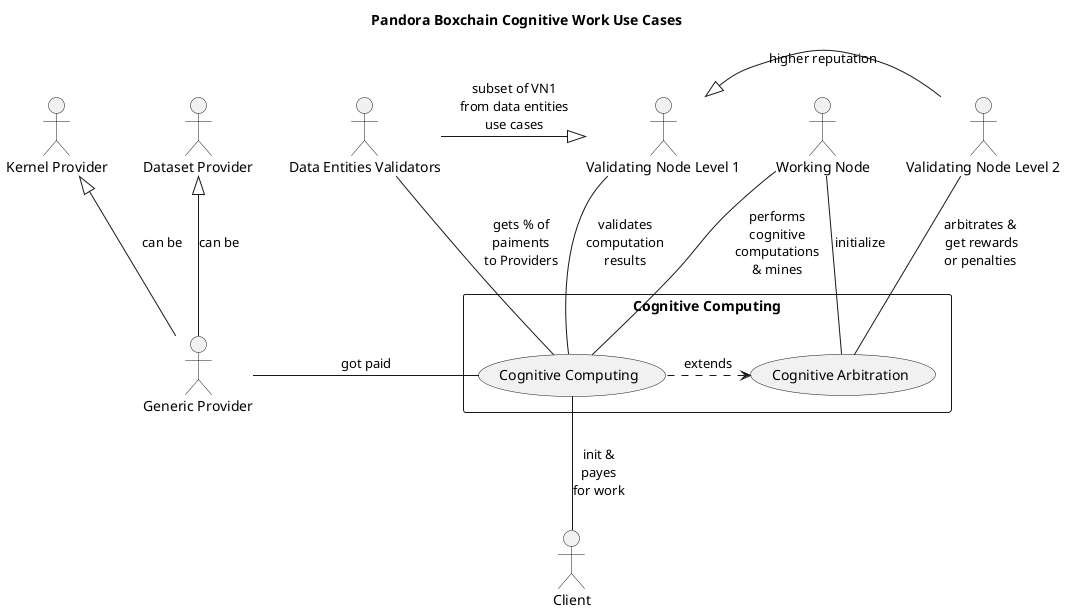 @startuml
skinparam packageStyle rectangle

title Pandora Boxchain Cognitive Work Use Cases

actor :Generic Provider: as GP
actor :Kernel Provider: as KP
actor :Dataset Provider: as DP
actor :Client: as C
actor :Working Node: as WN
actor :Validating Node Level 1: as VN1
actor :Validating Node Level 2: as VN2
actor :Data Entities Validators: as DEV

KP <|-- GP: can be
DP <|-- GP: can be

VN1 <|- VN2: higher reputation
DEV -|> VN1: "subset of VN1\nfrom data entities\nuse cases"

rectangle "Cognitive Computing" {
  usecase (Cognitive Computing) as cognition
  usecase (Cognitive Arbitration) as cognitiveArbitration

  cognition .l.> cognitiveArbitration: extends
  (cognition) -- C: "init &\npayes\nfor work"
  WN -- (cognition): "performs\ncognitive\ncomputations\n& mines"
  WN -- (cognitiveArbitration): initialize
  VN1 -- (cognition): "validates\ncomputation\nresults"
  VN2 -- (cognitiveArbitration): "arbitrates &\n get rewards\nor penalties"
  (cognition) -- DEV: "gets % of\npaiments\nto Providers"
  (cognition) --l-- GP: got paid
}
@enduml
